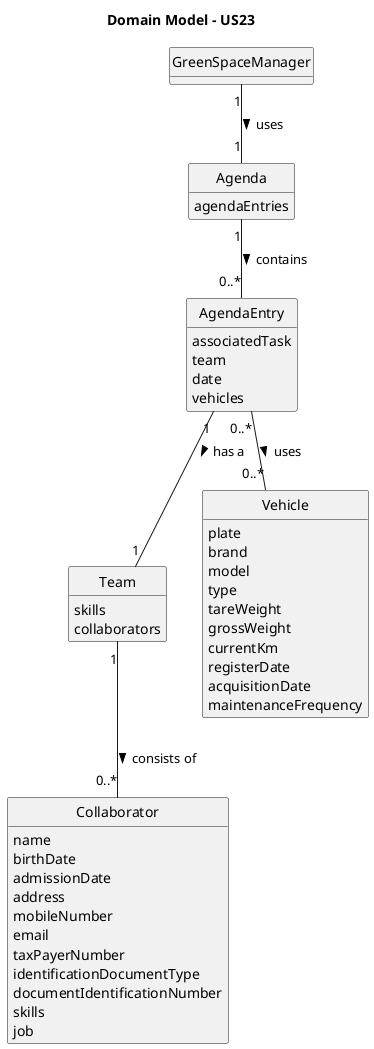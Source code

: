 @startuml
skinparam monochrome true
skinparam packageStyle rectangle
skinparam shadowing false

title Domain Model - US23

skinparam classAttributeIconSize 0

hide circle
hide methods

class GreenSpaceManager {
}

class Agenda {
    agendaEntries
}

class AgendaEntry {
   associatedTask
   team
   date
   vehicles
}

class Team {
   skills
   collaborators
}

class Collaborator {
   name
   birthDate
   admissionDate
   address
   mobileNumber
   email
   taxPayerNumber
   identificationDocumentType
   documentIdentificationNumber
   skills
   job
}

class Vehicle {
   plate
   brand
   model
   type
   tareWeight
   grossWeight
   currentKm
   registerDate
   acquisitionDate
   maintenanceFrequency
}

GreenSpaceManager "1" -- "1" Agenda : uses >
Agenda "1" -- "0..*" AgendaEntry : contains >
AgendaEntry "1" -- "1" Team : has a >
Team "1" -- "0..*" Collaborator : consists of >
AgendaEntry "0..*" -- "0..*" Vehicle : uses >

@enduml
